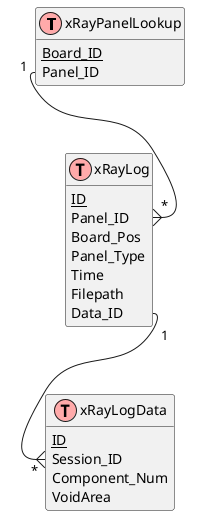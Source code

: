 @startuml xray_db
!define table(x) class x << (T,#FFAAAA) >>
!define primary_key(x) <u>x</u>
hide methods
hide stereotypes

table(xRayPanelLookup) {
  primary_key(Board_ID)
  Panel_ID
}

table(xRayLog) {
  primary_key(ID)
  Panel_ID
  Board_Pos
  Panel_Type
  Time
  Filepath
  Data_ID
}

table(xRayLogData) {
  primary_key(ID)
  Session_ID
  Component_Num
  VoidArea
}

xRayPanelLookup::Panel_ID "1" --{ "*" xRayLog::Panel_ID
xRayLog::Data_ID "1" --{ "*" xRayLogData::Session_ID
@enduml